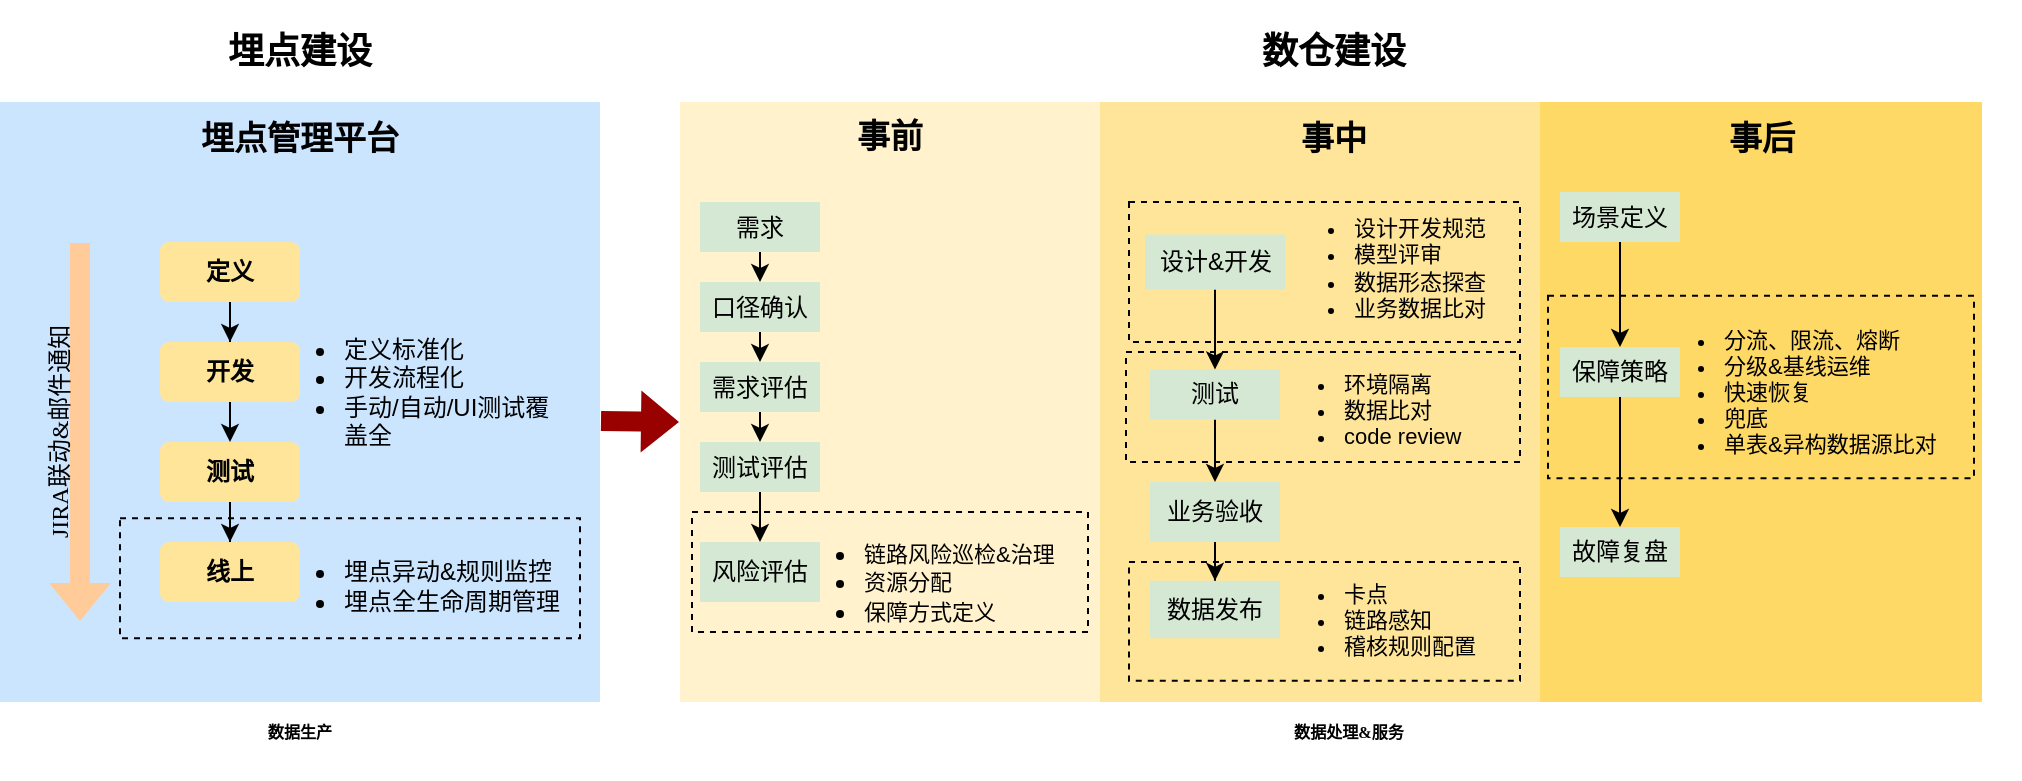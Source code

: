 <mxfile version="16.6.4" type="github">
  <diagram id="VeE7li5wM5BbzBFu2hIH" name="第 1 页">
    <mxGraphModel dx="1747" dy="538" grid="1" gridSize="10" guides="1" tooltips="1" connect="1" arrows="1" fold="1" page="1" pageScale="1" pageWidth="827" pageHeight="1169" math="0" shadow="0">
      <root>
        <mxCell id="0" />
        <mxCell id="1" parent="0" />
        <mxCell id="TgXje85l5A2x8AtPbwSx-181" value="" style="rounded=0;whiteSpace=wrap;html=1;dashed=1;fontSize=11;strokeColor=none;fillColor=#FFD966;fontColor=#1A1A1A;" vertex="1" parent="1">
          <mxGeometry x="630" y="180" width="221" height="300" as="geometry" />
        </mxCell>
        <mxCell id="TgXje85l5A2x8AtPbwSx-180" value="" style="rounded=0;whiteSpace=wrap;html=1;dashed=1;fontSize=11;strokeColor=none;fillColor=#FFE599;fontColor=#1A1A1A;" vertex="1" parent="1">
          <mxGeometry x="409" y="180" width="221" height="300" as="geometry" />
        </mxCell>
        <mxCell id="TgXje85l5A2x8AtPbwSx-179" value="" style="rounded=0;whiteSpace=wrap;html=1;dashed=1;fontSize=11;strokeColor=none;fillColor=#FFF2CC;fontColor=#1A1A1A;" vertex="1" parent="1">
          <mxGeometry x="200" y="180" width="210" height="300" as="geometry" />
        </mxCell>
        <mxCell id="TgXje85l5A2x8AtPbwSx-166" value="" style="rounded=0;whiteSpace=wrap;html=1;dashed=1;fontSize=11;strokeColor=default;fillColor=none;" vertex="1" parent="1">
          <mxGeometry x="423" y="305" width="197" height="55" as="geometry" />
        </mxCell>
        <mxCell id="iL24kiF9AvWuWapnE7Iy-1" value="" style="rounded=0;whiteSpace=wrap;html=1;dashed=1;fillColor=#CCE5FF;strokeColor=none;" parent="1" vertex="1">
          <mxGeometry x="-140" y="180" width="300" height="300" as="geometry" />
        </mxCell>
        <mxCell id="iL24kiF9AvWuWapnE7Iy-4" value="&lt;h6&gt;数据生产&lt;/h6&gt;" style="text;html=1;strokeColor=none;fillColor=none;align=center;verticalAlign=middle;whiteSpace=wrap;rounded=0;" parent="1" vertex="1">
          <mxGeometry x="-30" y="480" width="80" height="30" as="geometry" />
        </mxCell>
        <mxCell id="iL24kiF9AvWuWapnE7Iy-5" value="&lt;h6&gt;数据处理&amp;amp;服务&lt;/h6&gt;" style="text;html=1;strokeColor=none;fillColor=none;align=center;verticalAlign=middle;whiteSpace=wrap;rounded=0;fontFamily=微软雅黑;" parent="1" vertex="1">
          <mxGeometry x="456.5" y="480" width="155" height="30" as="geometry" />
        </mxCell>
        <mxCell id="iL24kiF9AvWuWapnE7Iy-13" value="&lt;h2&gt;&lt;b&gt;埋点建设&lt;/b&gt;&lt;/h2&gt;" style="text;html=1;strokeColor=none;fillColor=none;align=center;verticalAlign=middle;whiteSpace=wrap;rounded=0;dashed=1;" parent="1" vertex="1">
          <mxGeometry x="-60" y="140" width="140" height="30" as="geometry" />
        </mxCell>
        <mxCell id="iL24kiF9AvWuWapnE7Iy-14" value="&lt;h2&gt;数仓建设&lt;/h2&gt;" style="text;html=1;strokeColor=none;fillColor=none;align=center;verticalAlign=middle;whiteSpace=wrap;rounded=0;dashed=1;fontStyle=1" parent="1" vertex="1">
          <mxGeometry x="456.5" y="140" width="140" height="30" as="geometry" />
        </mxCell>
        <mxCell id="TgXje85l5A2x8AtPbwSx-1" style="edgeStyle=orthogonalEdgeStyle;rounded=0;orthogonalLoop=1;jettySize=auto;html=1;exitX=0.5;exitY=1;exitDx=0;exitDy=0;" edge="1" parent="1" source="iL24kiF9AvWuWapnE7Iy-17" target="iL24kiF9AvWuWapnE7Iy-30">
          <mxGeometry relative="1" as="geometry" />
        </mxCell>
        <mxCell id="iL24kiF9AvWuWapnE7Iy-17" value="&lt;h4&gt;定义&lt;/h4&gt;" style="rounded=1;whiteSpace=wrap;html=1;dashed=1;strokeColor=none;fillColor=#dae8fc;" parent="1" vertex="1">
          <mxGeometry x="-60" y="250" width="70" height="30" as="geometry" />
        </mxCell>
        <mxCell id="iL24kiF9AvWuWapnE7Iy-25" value="&lt;h4&gt;&lt;ul&gt;&lt;li&gt;&lt;span style=&quot;font-weight: normal&quot;&gt;定义标准化&lt;/span&gt;&lt;/li&gt;&lt;li&gt;&lt;span style=&quot;font-weight: normal&quot;&gt;开发流程化&lt;/span&gt;&lt;/li&gt;&lt;li&gt;&lt;span style=&quot;font-weight: normal&quot;&gt;手动/自动/UI测试覆盖全&lt;/span&gt;&lt;/li&gt;&lt;/ul&gt;&lt;/h4&gt;" style="text;html=1;strokeColor=none;fillColor=none;align=left;verticalAlign=middle;whiteSpace=wrap;rounded=0;dashed=1;" parent="1" vertex="1">
          <mxGeometry x="-10" y="290" width="150" height="70" as="geometry" />
        </mxCell>
        <mxCell id="TgXje85l5A2x8AtPbwSx-2" style="edgeStyle=orthogonalEdgeStyle;rounded=0;orthogonalLoop=1;jettySize=auto;html=1;exitX=0.5;exitY=1;exitDx=0;exitDy=0;entryX=0.5;entryY=0;entryDx=0;entryDy=0;" edge="1" parent="1" source="iL24kiF9AvWuWapnE7Iy-30" target="iL24kiF9AvWuWapnE7Iy-35">
          <mxGeometry relative="1" as="geometry" />
        </mxCell>
        <mxCell id="iL24kiF9AvWuWapnE7Iy-30" value="&lt;h4&gt;开发&lt;/h4&gt;" style="rounded=1;whiteSpace=wrap;html=1;dashed=1;fillColor=#dae8fc;strokeColor=none;" parent="1" vertex="1">
          <mxGeometry x="-60" y="300" width="70" height="30" as="geometry" />
        </mxCell>
        <mxCell id="TgXje85l5A2x8AtPbwSx-4" style="edgeStyle=orthogonalEdgeStyle;rounded=0;orthogonalLoop=1;jettySize=auto;html=1;exitX=0.5;exitY=1;exitDx=0;exitDy=0;" edge="1" parent="1" source="iL24kiF9AvWuWapnE7Iy-35" target="TgXje85l5A2x8AtPbwSx-3">
          <mxGeometry relative="1" as="geometry" />
        </mxCell>
        <mxCell id="iL24kiF9AvWuWapnE7Iy-35" value="&lt;h4&gt;测试&lt;/h4&gt;" style="rounded=1;whiteSpace=wrap;html=1;dashed=1;fillColor=#dae8fc;strokeColor=none;" parent="1" vertex="1">
          <mxGeometry x="-60" y="350" width="70" height="30" as="geometry" />
        </mxCell>
        <mxCell id="TgXje85l5A2x8AtPbwSx-3" value="&lt;h4&gt;线上&lt;/h4&gt;" style="rounded=1;whiteSpace=wrap;html=1;dashed=1;fillColor=#FFE599;strokeColor=none;" vertex="1" parent="1">
          <mxGeometry x="-60" y="400" width="70" height="30" as="geometry" />
        </mxCell>
        <mxCell id="TgXje85l5A2x8AtPbwSx-5" value="" style="shape=flexArrow;endArrow=classic;html=1;rounded=0;fillColor=#FFCC99;strokeColor=none;" edge="1" parent="1">
          <mxGeometry width="50" height="50" relative="1" as="geometry">
            <mxPoint x="-100" y="250" as="sourcePoint" />
            <mxPoint x="-100" y="440" as="targetPoint" />
          </mxGeometry>
        </mxCell>
        <mxCell id="TgXje85l5A2x8AtPbwSx-7" value="&lt;span&gt;&lt;font face=&quot;微软雅黑&quot;&gt;JIRA联动&amp;amp;邮件通知&lt;/font&gt;&lt;/span&gt;" style="text;html=1;strokeColor=none;fillColor=none;align=left;verticalAlign=middle;whiteSpace=wrap;rounded=0;rotation=-90;fontStyle=0;fontColor=#000000;" vertex="1" parent="1">
          <mxGeometry x="-180" y="310" width="140" height="40" as="geometry" />
        </mxCell>
        <mxCell id="TgXje85l5A2x8AtPbwSx-46" style="edgeStyle=orthogonalEdgeStyle;rounded=0;orthogonalLoop=1;jettySize=auto;html=1;exitX=0.5;exitY=1;exitDx=0;exitDy=0;entryX=0.5;entryY=0;entryDx=0;entryDy=0;fillColor=#CC6600;" edge="1" parent="1" source="TgXje85l5A2x8AtPbwSx-33" target="TgXje85l5A2x8AtPbwSx-36">
          <mxGeometry relative="1" as="geometry" />
        </mxCell>
        <mxCell id="TgXje85l5A2x8AtPbwSx-33" value="口径确认" style="rounded=0;whiteSpace=wrap;html=1;strokeColor=none;fillColor=#D5E8D4;" vertex="1" parent="1">
          <mxGeometry x="210" y="270" width="60" height="25" as="geometry" />
        </mxCell>
        <mxCell id="TgXje85l5A2x8AtPbwSx-120" style="edgeStyle=orthogonalEdgeStyle;rounded=0;orthogonalLoop=1;jettySize=auto;html=1;exitX=0.5;exitY=1;exitDx=0;exitDy=0;entryX=0.5;entryY=0;entryDx=0;entryDy=0;fontSize=11;fillColor=#CC6600;" edge="1" parent="1" source="TgXje85l5A2x8AtPbwSx-36" target="TgXje85l5A2x8AtPbwSx-37">
          <mxGeometry relative="1" as="geometry" />
        </mxCell>
        <mxCell id="TgXje85l5A2x8AtPbwSx-36" value="需求评估" style="rounded=0;whiteSpace=wrap;html=1;strokeColor=none;fillColor=#D5E8D4;" vertex="1" parent="1">
          <mxGeometry x="210" y="310" width="60" height="25" as="geometry" />
        </mxCell>
        <mxCell id="TgXje85l5A2x8AtPbwSx-211" style="edgeStyle=orthogonalEdgeStyle;rounded=0;orthogonalLoop=1;jettySize=auto;html=1;exitX=0.5;exitY=1;exitDx=0;exitDy=0;fontFamily=微软雅黑;fontSize=11;fontColor=#000000;strokeColor=#000000;fillColor=#FFCC99;" edge="1" parent="1" source="TgXje85l5A2x8AtPbwSx-37" target="TgXje85l5A2x8AtPbwSx-210">
          <mxGeometry relative="1" as="geometry" />
        </mxCell>
        <mxCell id="TgXje85l5A2x8AtPbwSx-37" value="测试评估" style="rounded=0;whiteSpace=wrap;html=1;strokeColor=none;fillColor=#D5E8D4;" vertex="1" parent="1">
          <mxGeometry x="210" y="350" width="60" height="25" as="geometry" />
        </mxCell>
        <mxCell id="TgXje85l5A2x8AtPbwSx-45" style="edgeStyle=orthogonalEdgeStyle;rounded=0;orthogonalLoop=1;jettySize=auto;html=1;exitX=0.5;exitY=1;exitDx=0;exitDy=0;entryX=0.5;entryY=0;entryDx=0;entryDy=0;fillColor=#CC6600;" edge="1" parent="1" source="TgXje85l5A2x8AtPbwSx-44" target="TgXje85l5A2x8AtPbwSx-33">
          <mxGeometry relative="1" as="geometry" />
        </mxCell>
        <mxCell id="TgXje85l5A2x8AtPbwSx-44" value="需求" style="rounded=0;whiteSpace=wrap;html=1;strokeColor=none;fillColor=#D5E8D4;" vertex="1" parent="1">
          <mxGeometry x="210" y="230" width="60" height="25" as="geometry" />
        </mxCell>
        <mxCell id="TgXje85l5A2x8AtPbwSx-159" style="edgeStyle=orthogonalEdgeStyle;rounded=0;orthogonalLoop=1;jettySize=auto;html=1;exitX=0.5;exitY=1;exitDx=0;exitDy=0;fontSize=11;fillColor=#CC6600;" edge="1" parent="1" source="TgXje85l5A2x8AtPbwSx-90" target="TgXje85l5A2x8AtPbwSx-96">
          <mxGeometry relative="1" as="geometry" />
        </mxCell>
        <mxCell id="TgXje85l5A2x8AtPbwSx-90" value="测试" style="rounded=0;whiteSpace=wrap;html=1;strokeColor=none;fillColor=#D5E8D4;" vertex="1" parent="1">
          <mxGeometry x="435" y="313.75" width="65" height="25" as="geometry" />
        </mxCell>
        <mxCell id="TgXje85l5A2x8AtPbwSx-160" style="edgeStyle=orthogonalEdgeStyle;rounded=0;orthogonalLoop=1;jettySize=auto;html=1;exitX=0.5;exitY=1;exitDx=0;exitDy=0;fontSize=11;fillColor=#CC6600;" edge="1" parent="1" source="TgXje85l5A2x8AtPbwSx-96" target="TgXje85l5A2x8AtPbwSx-98">
          <mxGeometry relative="1" as="geometry" />
        </mxCell>
        <mxCell id="TgXje85l5A2x8AtPbwSx-96" value="业务验收" style="rounded=0;whiteSpace=wrap;html=1;strokeColor=none;fillColor=#D5E8D4;" vertex="1" parent="1">
          <mxGeometry x="435" y="370" width="65" height="30" as="geometry" />
        </mxCell>
        <mxCell id="TgXje85l5A2x8AtPbwSx-98" value="数据发布" style="rounded=0;whiteSpace=wrap;html=1;strokeColor=none;fillColor=#D5E8D4;" vertex="1" parent="1">
          <mxGeometry x="435" y="419.38" width="65" height="28.75" as="geometry" />
        </mxCell>
        <mxCell id="TgXje85l5A2x8AtPbwSx-108" value="&lt;ul&gt;&lt;li&gt;环境隔离&lt;/li&gt;&lt;li&gt;数据比对&lt;/li&gt;&lt;li&gt;code review&lt;/li&gt;&lt;/ul&gt;" style="text;html=1;strokeColor=none;fillColor=none;align=left;verticalAlign=middle;whiteSpace=wrap;rounded=0;dashed=1;fontSize=11;" vertex="1" parent="1">
          <mxGeometry x="490" y="310" width="114" height="48.75" as="geometry" />
        </mxCell>
        <mxCell id="TgXje85l5A2x8AtPbwSx-109" value="&lt;div&gt;&lt;ul&gt;&lt;li&gt;&lt;span&gt;卡点&lt;/span&gt;&lt;/li&gt;&lt;li&gt;链路感知&lt;/li&gt;&lt;li&gt;稽核规则配置&lt;/li&gt;&lt;/ul&gt;&lt;/div&gt;" style="text;html=1;strokeColor=none;fillColor=none;align=left;verticalAlign=middle;whiteSpace=wrap;rounded=0;dashed=1;fontSize=11;" vertex="1" parent="1">
          <mxGeometry x="490" y="420" width="114" height="38.75" as="geometry" />
        </mxCell>
        <mxCell id="TgXje85l5A2x8AtPbwSx-117" value="&lt;div style=&quot;text-align: left&quot;&gt;&lt;ul&gt;&lt;li&gt;&lt;span&gt;设计开发规范&lt;/span&gt;&lt;/li&gt;&lt;li&gt;&lt;span&gt;模型评审&lt;/span&gt;&lt;/li&gt;&lt;li&gt;数据形态探查&lt;/li&gt;&lt;li&gt;业务数据比对&lt;/li&gt;&lt;/ul&gt;&lt;/div&gt;" style="text;html=1;strokeColor=none;fillColor=none;align=center;verticalAlign=middle;whiteSpace=wrap;rounded=0;dashed=1;fontSize=11;" vertex="1" parent="1">
          <mxGeometry x="487" y="226.25" width="126" height="73.75" as="geometry" />
        </mxCell>
        <mxCell id="TgXje85l5A2x8AtPbwSx-118" value="&lt;ul&gt;&lt;li&gt;分流、限流、熔断&lt;/li&gt;&lt;li&gt;分级&amp;amp;基线运维&lt;/li&gt;&lt;li&gt;快速恢复&lt;/li&gt;&lt;li&gt;兜底&lt;/li&gt;&lt;li&gt;单表&amp;amp;异构数据源比对&lt;/li&gt;&lt;/ul&gt;&lt;div&gt;&lt;/div&gt;" style="text;html=1;strokeColor=none;fillColor=none;align=left;verticalAlign=middle;whiteSpace=wrap;rounded=0;dashed=1;fontSize=11;" vertex="1" parent="1">
          <mxGeometry x="680" y="285" width="190" height="80" as="geometry" />
        </mxCell>
        <mxCell id="TgXje85l5A2x8AtPbwSx-192" style="edgeStyle=orthogonalEdgeStyle;rounded=0;orthogonalLoop=1;jettySize=auto;html=1;exitX=0.5;exitY=1;exitDx=0;exitDy=0;fontSize=11;fontColor=#000000;fillColor=#FFE599;" edge="1" parent="1" source="TgXje85l5A2x8AtPbwSx-139" target="TgXje85l5A2x8AtPbwSx-191">
          <mxGeometry relative="1" as="geometry" />
        </mxCell>
        <mxCell id="TgXje85l5A2x8AtPbwSx-139" value="保障策略" style="rounded=0;whiteSpace=wrap;html=1;strokeColor=none;fillColor=#D5E8D4;" vertex="1" parent="1">
          <mxGeometry x="640" y="302.5" width="60" height="25" as="geometry" />
        </mxCell>
        <mxCell id="TgXje85l5A2x8AtPbwSx-148" value="&lt;h2&gt;事前&lt;/h2&gt;" style="text;html=1;strokeColor=none;fillColor=none;align=center;verticalAlign=middle;whiteSpace=wrap;rounded=0;dashed=1;fontSize=11;" vertex="1" parent="1">
          <mxGeometry x="275" y="182" width="60" height="30" as="geometry" />
        </mxCell>
        <mxCell id="TgXje85l5A2x8AtPbwSx-149" value="&lt;h2&gt;事中&lt;/h2&gt;" style="text;html=1;strokeColor=none;fillColor=none;align=center;verticalAlign=middle;whiteSpace=wrap;rounded=0;dashed=1;fontSize=11;" vertex="1" parent="1">
          <mxGeometry x="496.5" y="183" width="60" height="30" as="geometry" />
        </mxCell>
        <mxCell id="TgXje85l5A2x8AtPbwSx-158" style="edgeStyle=orthogonalEdgeStyle;rounded=0;orthogonalLoop=1;jettySize=auto;html=1;exitX=0.5;exitY=1;exitDx=0;exitDy=0;entryX=0.5;entryY=0;entryDx=0;entryDy=0;fontSize=11;fillColor=#CC6600;" edge="1" parent="1" source="TgXje85l5A2x8AtPbwSx-154" target="TgXje85l5A2x8AtPbwSx-90">
          <mxGeometry relative="1" as="geometry" />
        </mxCell>
        <mxCell id="TgXje85l5A2x8AtPbwSx-163" value="" style="rounded=0;whiteSpace=wrap;html=1;dashed=1;fontSize=11;strokeColor=default;fillColor=none;" vertex="1" parent="1">
          <mxGeometry x="424.5" y="230" width="195.5" height="70" as="geometry" />
        </mxCell>
        <mxCell id="TgXje85l5A2x8AtPbwSx-154" value="设计&amp;amp;开发" style="rounded=0;whiteSpace=wrap;html=1;strokeColor=none;fillColor=#D5E8D4;" vertex="1" parent="1">
          <mxGeometry x="432.5" y="246.25" width="70" height="27.5" as="geometry" />
        </mxCell>
        <mxCell id="TgXje85l5A2x8AtPbwSx-190" style="edgeStyle=orthogonalEdgeStyle;rounded=0;orthogonalLoop=1;jettySize=auto;html=1;exitX=0.5;exitY=1;exitDx=0;exitDy=0;fontSize=11;fontColor=#000000;fillColor=#CC6600;" edge="1" parent="1" source="TgXje85l5A2x8AtPbwSx-177" target="TgXje85l5A2x8AtPbwSx-139">
          <mxGeometry relative="1" as="geometry" />
        </mxCell>
        <mxCell id="TgXje85l5A2x8AtPbwSx-177" value="场景定义" style="rounded=0;whiteSpace=wrap;html=1;strokeColor=none;fillColor=#D5E8D4;" vertex="1" parent="1">
          <mxGeometry x="640" y="225" width="60" height="25" as="geometry" />
        </mxCell>
        <mxCell id="TgXje85l5A2x8AtPbwSx-182" value="&lt;h4&gt;定义&lt;/h4&gt;" style="rounded=1;whiteSpace=wrap;html=1;dashed=1;strokeColor=none;fillColor=#FFE599;" vertex="1" parent="1">
          <mxGeometry x="-60" y="250" width="70" height="30" as="geometry" />
        </mxCell>
        <mxCell id="TgXje85l5A2x8AtPbwSx-183" value="&lt;h4&gt;开发&lt;/h4&gt;" style="rounded=1;whiteSpace=wrap;html=1;dashed=1;fillColor=#FFE599;strokeColor=none;" vertex="1" parent="1">
          <mxGeometry x="-60" y="300" width="70" height="30" as="geometry" />
        </mxCell>
        <mxCell id="TgXje85l5A2x8AtPbwSx-184" value="&lt;h4&gt;测试&lt;/h4&gt;" style="rounded=1;whiteSpace=wrap;html=1;dashed=1;fillColor=#FFE599;strokeColor=none;" vertex="1" parent="1">
          <mxGeometry x="-60" y="350" width="70" height="30" as="geometry" />
        </mxCell>
        <mxCell id="TgXje85l5A2x8AtPbwSx-189" value="" style="rounded=0;whiteSpace=wrap;html=1;dashed=1;fontSize=11;strokeColor=default;fillColor=none;" vertex="1" parent="1">
          <mxGeometry x="424.5" y="410" width="195.5" height="59.38" as="geometry" />
        </mxCell>
        <mxCell id="TgXje85l5A2x8AtPbwSx-191" value="故障复盘" style="rounded=0;whiteSpace=wrap;html=1;strokeColor=none;fillColor=#D5E8D4;" vertex="1" parent="1">
          <mxGeometry x="640" y="392.5" width="60" height="25" as="geometry" />
        </mxCell>
        <mxCell id="TgXje85l5A2x8AtPbwSx-194" value="" style="rounded=0;whiteSpace=wrap;html=1;dashed=1;fontSize=11;strokeColor=default;fillColor=none;" vertex="1" parent="1">
          <mxGeometry x="634" y="276.88" width="213" height="91.25" as="geometry" />
        </mxCell>
        <mxCell id="TgXje85l5A2x8AtPbwSx-197" value="" style="shape=flexArrow;endArrow=classic;html=1;rounded=0;fontSize=11;fontColor=#000000;fillColor=#990000;strokeColor=none;" edge="1" parent="1">
          <mxGeometry width="50" height="50" relative="1" as="geometry">
            <mxPoint x="160" y="339.5" as="sourcePoint" />
            <mxPoint x="200" y="340" as="targetPoint" />
          </mxGeometry>
        </mxCell>
        <mxCell id="TgXje85l5A2x8AtPbwSx-199" value="&lt;h2&gt;事后&lt;/h2&gt;" style="text;html=1;strokeColor=none;fillColor=none;align=center;verticalAlign=middle;whiteSpace=wrap;rounded=0;dashed=1;fontSize=11;" vertex="1" parent="1">
          <mxGeometry x="710.5" y="183" width="60" height="30" as="geometry" />
        </mxCell>
        <mxCell id="TgXje85l5A2x8AtPbwSx-203" value="" style="rounded=0;whiteSpace=wrap;html=1;dashed=1;fontSize=11;strokeColor=default;fillColor=none;" vertex="1" parent="1">
          <mxGeometry x="206" y="385" width="198" height="60" as="geometry" />
        </mxCell>
        <mxCell id="TgXje85l5A2x8AtPbwSx-141" value="" style="rounded=0;whiteSpace=wrap;html=1;dashed=1;fontSize=11;strokeColor=default;fillColor=none;" vertex="1" parent="1">
          <mxGeometry x="-80" y="388.13" width="230" height="60" as="geometry" />
        </mxCell>
        <mxCell id="TgXje85l5A2x8AtPbwSx-9" value="&lt;div&gt;&lt;div&gt;&lt;br&gt;&lt;/div&gt;&lt;ul&gt;&lt;li&gt;埋点异动&amp;amp;规则监控&lt;/li&gt;&lt;li&gt;埋点全生命周期管理&lt;/li&gt;&lt;/ul&gt;&lt;/div&gt;" style="text;html=1;strokeColor=none;fillColor=none;align=left;verticalAlign=middle;whiteSpace=wrap;rounded=0;dashed=1;" vertex="1" parent="1">
          <mxGeometry x="-10" y="390" width="170" height="50" as="geometry" />
        </mxCell>
        <mxCell id="TgXje85l5A2x8AtPbwSx-55" value="&lt;ul&gt;&lt;li&gt;&lt;font style=&quot;font-size: 11px&quot;&gt;链路风险巡检&amp;amp;治理&lt;/font&gt;&lt;/li&gt;&lt;li&gt;&lt;font style=&quot;font-size: 11px&quot;&gt;资源分配&lt;/font&gt;&lt;/li&gt;&lt;li&gt;&lt;font style=&quot;font-size: 11px&quot;&gt;保障方式定义&lt;/font&gt;&lt;/li&gt;&lt;/ul&gt;" style="text;html=1;strokeColor=none;fillColor=none;align=left;verticalAlign=middle;whiteSpace=wrap;rounded=0;dashed=1;" vertex="1" parent="1">
          <mxGeometry x="250" y="400" width="230" height="40" as="geometry" />
        </mxCell>
        <mxCell id="TgXje85l5A2x8AtPbwSx-210" value="风险&lt;font face=&quot;微软雅黑&quot;&gt;评估&lt;/font&gt;" style="rounded=0;whiteSpace=wrap;html=1;strokeColor=none;fillColor=#D5E8D4;" vertex="1" parent="1">
          <mxGeometry x="210" y="400" width="60" height="30" as="geometry" />
        </mxCell>
        <mxCell id="TgXje85l5A2x8AtPbwSx-213" value="&lt;h2&gt;埋点管理平台&lt;/h2&gt;" style="text;html=1;strokeColor=none;fillColor=none;align=center;verticalAlign=middle;whiteSpace=wrap;rounded=0;dashed=1;fontSize=11;" vertex="1" parent="1">
          <mxGeometry x="-50" y="183" width="120" height="30" as="geometry" />
        </mxCell>
      </root>
    </mxGraphModel>
  </diagram>
</mxfile>
